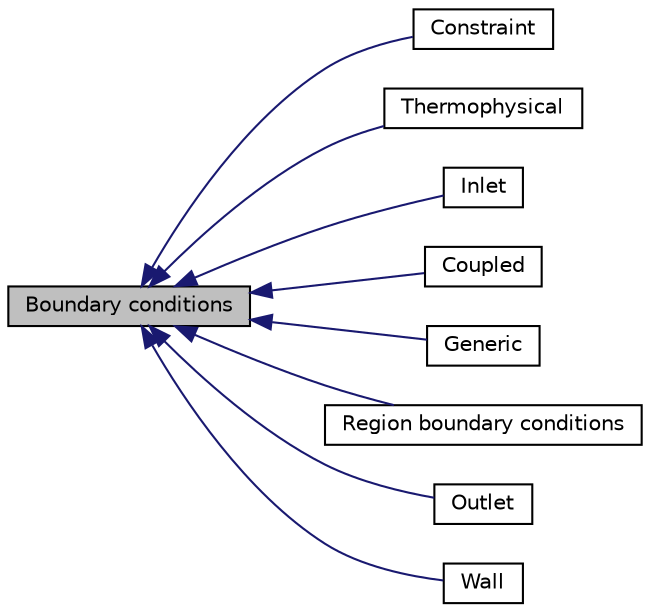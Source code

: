 digraph "Boundary conditions"
{
  bgcolor="transparent";
  edge [fontname="Helvetica",fontsize="10",labelfontname="Helvetica",labelfontsize="10"];
  node [fontname="Helvetica",fontsize="10",shape=record];
  rankdir=LR;
  Node1 [label="Constraint",height=0.2,width=0.4,color="black",URL="$group__grpConstraintBoundaryConditions.html"];
  Node8 [label="Thermophysical",height=0.2,width=0.4,color="black",URL="$group__grpThermoBoundaryConditions.html"];
  Node2 [label="Inlet",height=0.2,width=0.4,color="black",URL="$group__grpInletBoundaryConditions.html"];
  Node5 [label="Coupled",height=0.2,width=0.4,color="black",URL="$group__grpCoupledBoundaryConditions.html"];
  Node4 [label="Generic",height=0.2,width=0.4,color="black",URL="$group__grpGenericBoundaryConditions.html"];
  Node7 [label="Region boundary conditions",height=0.2,width=0.4,color="black",URL="$group__grpRegionBoundaryConditions.html"];
  Node0 [label="Boundary conditions",height=0.2,width=0.4,color="black", fillcolor="grey75", style="filled" fontcolor="black"];
  Node3 [label="Outlet",height=0.2,width=0.4,color="black",URL="$group__grpOutletBoundaryConditions.html"];
  Node6 [label="Wall",height=0.2,width=0.4,color="black",URL="$group__grpWallBoundaryConditions.html"];
  Node0->Node1 [shape=plaintext, color="midnightblue", dir="back", style="solid"];
  Node0->Node2 [shape=plaintext, color="midnightblue", dir="back", style="solid"];
  Node0->Node3 [shape=plaintext, color="midnightblue", dir="back", style="solid"];
  Node0->Node4 [shape=plaintext, color="midnightblue", dir="back", style="solid"];
  Node0->Node5 [shape=plaintext, color="midnightblue", dir="back", style="solid"];
  Node0->Node6 [shape=plaintext, color="midnightblue", dir="back", style="solid"];
  Node0->Node7 [shape=plaintext, color="midnightblue", dir="back", style="solid"];
  Node0->Node8 [shape=plaintext, color="midnightblue", dir="back", style="solid"];
}
